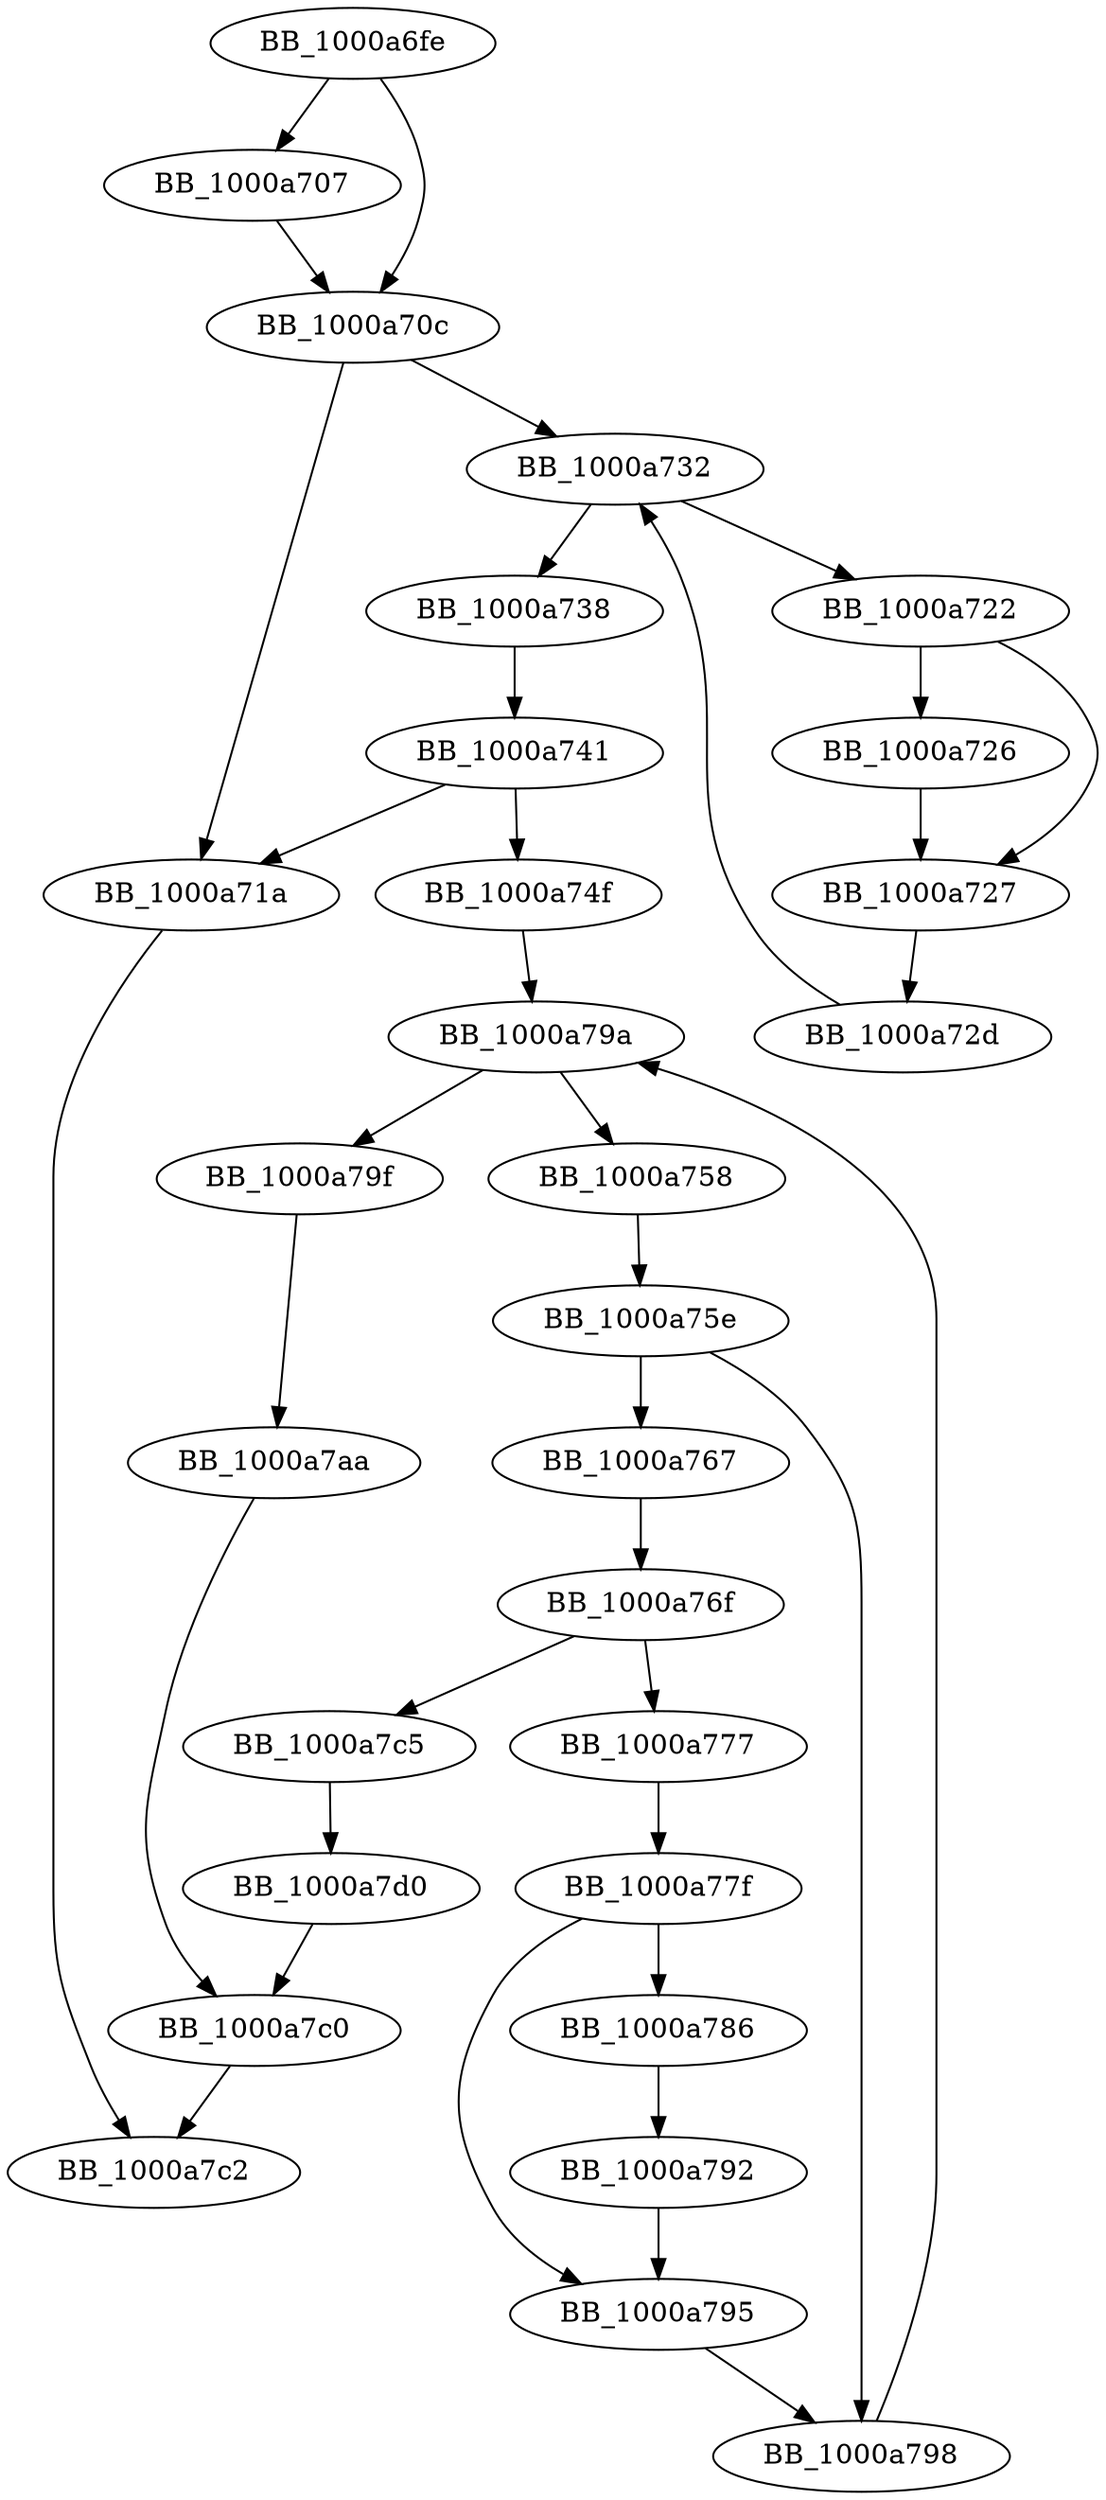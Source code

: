 DiGraph __setenvp{
BB_1000a6fe->BB_1000a707
BB_1000a6fe->BB_1000a70c
BB_1000a707->BB_1000a70c
BB_1000a70c->BB_1000a71a
BB_1000a70c->BB_1000a732
BB_1000a71a->BB_1000a7c2
BB_1000a722->BB_1000a726
BB_1000a722->BB_1000a727
BB_1000a726->BB_1000a727
BB_1000a727->BB_1000a72d
BB_1000a72d->BB_1000a732
BB_1000a732->BB_1000a722
BB_1000a732->BB_1000a738
BB_1000a738->BB_1000a741
BB_1000a741->BB_1000a71a
BB_1000a741->BB_1000a74f
BB_1000a74f->BB_1000a79a
BB_1000a758->BB_1000a75e
BB_1000a75e->BB_1000a767
BB_1000a75e->BB_1000a798
BB_1000a767->BB_1000a76f
BB_1000a76f->BB_1000a777
BB_1000a76f->BB_1000a7c5
BB_1000a777->BB_1000a77f
BB_1000a77f->BB_1000a786
BB_1000a77f->BB_1000a795
BB_1000a786->BB_1000a792
BB_1000a792->BB_1000a795
BB_1000a795->BB_1000a798
BB_1000a798->BB_1000a79a
BB_1000a79a->BB_1000a758
BB_1000a79a->BB_1000a79f
BB_1000a79f->BB_1000a7aa
BB_1000a7aa->BB_1000a7c0
BB_1000a7c0->BB_1000a7c2
BB_1000a7c5->BB_1000a7d0
BB_1000a7d0->BB_1000a7c0
}
